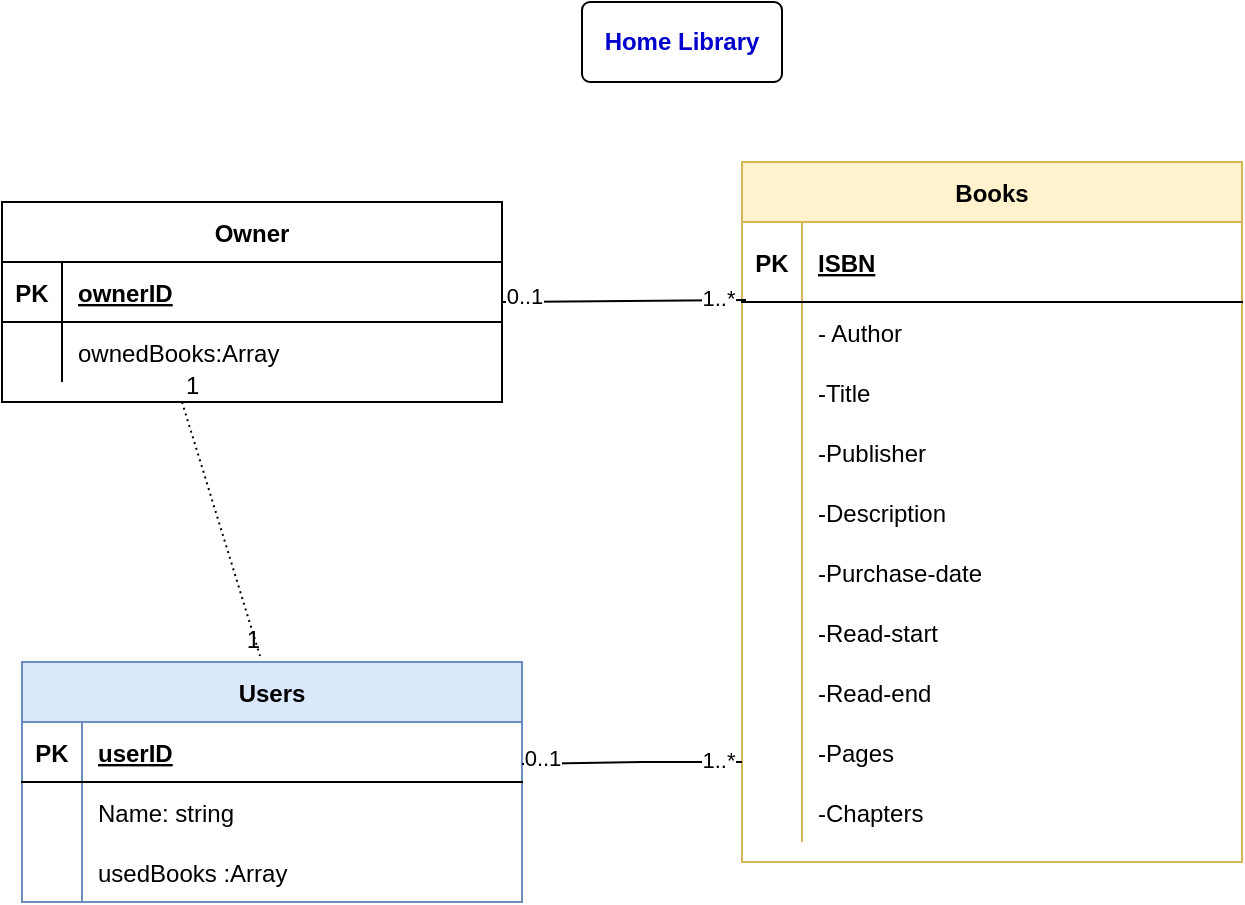 <mxfile version="14.5.10" type="github">
  <diagram id="R2lEEEUBdFMjLlhIrx00" name="Page-1">
    <mxGraphModel dx="1133" dy="450" grid="1" gridSize="10" guides="1" tooltips="1" connect="1" arrows="1" fold="1" page="1" pageScale="1" pageWidth="850" pageHeight="1100" math="0" shadow="0" extFonts="Permanent Marker^https://fonts.googleapis.com/css?family=Permanent+Marker">
      <root>
        <mxCell id="0" />
        <mxCell id="1" parent="0" />
        <mxCell id="C-vyLk0tnHw3VtMMgP7b-2" value="Books" style="shape=table;startSize=30;container=1;collapsible=1;childLayout=tableLayout;fixedRows=1;rowLines=0;fontStyle=1;align=center;resizeLast=1;fillColor=#fff2cc;strokeColor=#d6b656;" parent="1" vertex="1">
          <mxGeometry x="450" y="120" width="250" height="350" as="geometry" />
        </mxCell>
        <mxCell id="C-vyLk0tnHw3VtMMgP7b-3" value="" style="shape=partialRectangle;collapsible=0;dropTarget=0;pointerEvents=0;fillColor=none;points=[[0,0.5],[1,0.5]];portConstraint=eastwest;top=0;left=0;right=0;bottom=1;" parent="C-vyLk0tnHw3VtMMgP7b-2" vertex="1">
          <mxGeometry y="30" width="250" height="40" as="geometry" />
        </mxCell>
        <mxCell id="C-vyLk0tnHw3VtMMgP7b-4" value="PK" style="shape=partialRectangle;overflow=hidden;connectable=0;fillColor=none;top=0;left=0;bottom=0;right=0;fontStyle=1;" parent="C-vyLk0tnHw3VtMMgP7b-3" vertex="1">
          <mxGeometry width="30" height="40" as="geometry" />
        </mxCell>
        <mxCell id="C-vyLk0tnHw3VtMMgP7b-5" value="ISBN" style="shape=partialRectangle;overflow=hidden;connectable=0;fillColor=none;top=0;left=0;bottom=0;right=0;align=left;spacingLeft=6;fontStyle=5;" parent="C-vyLk0tnHw3VtMMgP7b-3" vertex="1">
          <mxGeometry x="30" width="220" height="40" as="geometry" />
        </mxCell>
        <mxCell id="C-vyLk0tnHw3VtMMgP7b-6" value="" style="shape=partialRectangle;collapsible=0;dropTarget=0;pointerEvents=0;fillColor=none;points=[[0,0.5],[1,0.5]];portConstraint=eastwest;top=0;left=0;right=0;bottom=0;" parent="C-vyLk0tnHw3VtMMgP7b-2" vertex="1">
          <mxGeometry y="70" width="250" height="30" as="geometry" />
        </mxCell>
        <mxCell id="C-vyLk0tnHw3VtMMgP7b-7" value="" style="shape=partialRectangle;overflow=hidden;connectable=0;fillColor=none;top=0;left=0;bottom=0;right=0;" parent="C-vyLk0tnHw3VtMMgP7b-6" vertex="1">
          <mxGeometry width="30" height="30" as="geometry" />
        </mxCell>
        <mxCell id="C-vyLk0tnHw3VtMMgP7b-8" value="- Author" style="shape=partialRectangle;overflow=hidden;connectable=0;fillColor=none;top=0;left=0;bottom=0;right=0;align=left;spacingLeft=6;" parent="C-vyLk0tnHw3VtMMgP7b-6" vertex="1">
          <mxGeometry x="30" width="220" height="30" as="geometry" />
        </mxCell>
        <mxCell id="C-vyLk0tnHw3VtMMgP7b-9" value="" style="shape=partialRectangle;collapsible=0;dropTarget=0;pointerEvents=0;fillColor=none;points=[[0,0.5],[1,0.5]];portConstraint=eastwest;top=0;left=0;right=0;bottom=0;" parent="C-vyLk0tnHw3VtMMgP7b-2" vertex="1">
          <mxGeometry y="100" width="250" height="30" as="geometry" />
        </mxCell>
        <mxCell id="C-vyLk0tnHw3VtMMgP7b-10" value="" style="shape=partialRectangle;overflow=hidden;connectable=0;fillColor=none;top=0;left=0;bottom=0;right=0;" parent="C-vyLk0tnHw3VtMMgP7b-9" vertex="1">
          <mxGeometry width="30" height="30" as="geometry" />
        </mxCell>
        <mxCell id="C-vyLk0tnHw3VtMMgP7b-11" value="-Title" style="shape=partialRectangle;overflow=hidden;connectable=0;fillColor=none;top=0;left=0;bottom=0;right=0;align=left;spacingLeft=6;" parent="C-vyLk0tnHw3VtMMgP7b-9" vertex="1">
          <mxGeometry x="30" width="220" height="30" as="geometry" />
        </mxCell>
        <mxCell id="PDl4b5CSxf0Cn3sSqmIl-9" value="" style="shape=partialRectangle;collapsible=0;dropTarget=0;pointerEvents=0;fillColor=none;points=[[0,0.5],[1,0.5]];portConstraint=eastwest;top=0;left=0;right=0;bottom=0;" vertex="1" parent="C-vyLk0tnHw3VtMMgP7b-2">
          <mxGeometry y="130" width="250" height="30" as="geometry" />
        </mxCell>
        <mxCell id="PDl4b5CSxf0Cn3sSqmIl-10" value="" style="shape=partialRectangle;overflow=hidden;connectable=0;fillColor=none;top=0;left=0;bottom=0;right=0;" vertex="1" parent="PDl4b5CSxf0Cn3sSqmIl-9">
          <mxGeometry width="30" height="30" as="geometry" />
        </mxCell>
        <mxCell id="PDl4b5CSxf0Cn3sSqmIl-11" value="-Publisher" style="shape=partialRectangle;overflow=hidden;connectable=0;fillColor=none;top=0;left=0;bottom=0;right=0;align=left;spacingLeft=6;" vertex="1" parent="PDl4b5CSxf0Cn3sSqmIl-9">
          <mxGeometry x="30" width="220" height="30" as="geometry" />
        </mxCell>
        <mxCell id="PDl4b5CSxf0Cn3sSqmIl-12" value="" style="shape=partialRectangle;collapsible=0;dropTarget=0;pointerEvents=0;fillColor=none;points=[[0,0.5],[1,0.5]];portConstraint=eastwest;top=0;left=0;right=0;bottom=0;" vertex="1" parent="C-vyLk0tnHw3VtMMgP7b-2">
          <mxGeometry y="160" width="250" height="30" as="geometry" />
        </mxCell>
        <mxCell id="PDl4b5CSxf0Cn3sSqmIl-13" value="" style="shape=partialRectangle;overflow=hidden;connectable=0;fillColor=none;top=0;left=0;bottom=0;right=0;" vertex="1" parent="PDl4b5CSxf0Cn3sSqmIl-12">
          <mxGeometry width="30" height="30" as="geometry" />
        </mxCell>
        <mxCell id="PDl4b5CSxf0Cn3sSqmIl-14" value="-Description" style="shape=partialRectangle;overflow=hidden;connectable=0;fillColor=none;top=0;left=0;bottom=0;right=0;align=left;spacingLeft=6;" vertex="1" parent="PDl4b5CSxf0Cn3sSqmIl-12">
          <mxGeometry x="30" width="220" height="30" as="geometry" />
        </mxCell>
        <mxCell id="PDl4b5CSxf0Cn3sSqmIl-21" value="" style="shape=partialRectangle;collapsible=0;dropTarget=0;pointerEvents=0;fillColor=none;points=[[0,0.5],[1,0.5]];portConstraint=eastwest;top=0;left=0;right=0;bottom=0;" vertex="1" parent="C-vyLk0tnHw3VtMMgP7b-2">
          <mxGeometry y="190" width="250" height="30" as="geometry" />
        </mxCell>
        <mxCell id="PDl4b5CSxf0Cn3sSqmIl-22" value="" style="shape=partialRectangle;overflow=hidden;connectable=0;fillColor=none;top=0;left=0;bottom=0;right=0;" vertex="1" parent="PDl4b5CSxf0Cn3sSqmIl-21">
          <mxGeometry width="30" height="30" as="geometry" />
        </mxCell>
        <mxCell id="PDl4b5CSxf0Cn3sSqmIl-23" value="-Purchase-date" style="shape=partialRectangle;overflow=hidden;connectable=0;fillColor=none;top=0;left=0;bottom=0;right=0;align=left;spacingLeft=6;" vertex="1" parent="PDl4b5CSxf0Cn3sSqmIl-21">
          <mxGeometry x="30" width="220" height="30" as="geometry" />
        </mxCell>
        <mxCell id="PDl4b5CSxf0Cn3sSqmIl-24" value="" style="shape=partialRectangle;collapsible=0;dropTarget=0;pointerEvents=0;fillColor=none;points=[[0,0.5],[1,0.5]];portConstraint=eastwest;top=0;left=0;right=0;bottom=0;" vertex="1" parent="C-vyLk0tnHw3VtMMgP7b-2">
          <mxGeometry y="220" width="250" height="30" as="geometry" />
        </mxCell>
        <mxCell id="PDl4b5CSxf0Cn3sSqmIl-25" value="" style="shape=partialRectangle;overflow=hidden;connectable=0;fillColor=none;top=0;left=0;bottom=0;right=0;" vertex="1" parent="PDl4b5CSxf0Cn3sSqmIl-24">
          <mxGeometry width="30" height="30" as="geometry" />
        </mxCell>
        <mxCell id="PDl4b5CSxf0Cn3sSqmIl-26" value="-Read-start" style="shape=partialRectangle;overflow=hidden;connectable=0;fillColor=none;top=0;left=0;bottom=0;right=0;align=left;spacingLeft=6;" vertex="1" parent="PDl4b5CSxf0Cn3sSqmIl-24">
          <mxGeometry x="30" width="220" height="30" as="geometry" />
        </mxCell>
        <mxCell id="PDl4b5CSxf0Cn3sSqmIl-27" value="" style="shape=partialRectangle;collapsible=0;dropTarget=0;pointerEvents=0;fillColor=none;points=[[0,0.5],[1,0.5]];portConstraint=eastwest;top=0;left=0;right=0;bottom=0;" vertex="1" parent="C-vyLk0tnHw3VtMMgP7b-2">
          <mxGeometry y="250" width="250" height="30" as="geometry" />
        </mxCell>
        <mxCell id="PDl4b5CSxf0Cn3sSqmIl-28" value="" style="shape=partialRectangle;overflow=hidden;connectable=0;fillColor=none;top=0;left=0;bottom=0;right=0;" vertex="1" parent="PDl4b5CSxf0Cn3sSqmIl-27">
          <mxGeometry width="30" height="30" as="geometry" />
        </mxCell>
        <mxCell id="PDl4b5CSxf0Cn3sSqmIl-29" value="-Read-end" style="shape=partialRectangle;overflow=hidden;connectable=0;fillColor=none;top=0;left=0;bottom=0;right=0;align=left;spacingLeft=6;" vertex="1" parent="PDl4b5CSxf0Cn3sSqmIl-27">
          <mxGeometry x="30" width="220" height="30" as="geometry" />
        </mxCell>
        <mxCell id="PDl4b5CSxf0Cn3sSqmIl-30" value="" style="shape=partialRectangle;collapsible=0;dropTarget=0;pointerEvents=0;fillColor=none;points=[[0,0.5],[1,0.5]];portConstraint=eastwest;top=0;left=0;right=0;bottom=0;" vertex="1" parent="C-vyLk0tnHw3VtMMgP7b-2">
          <mxGeometry y="280" width="250" height="30" as="geometry" />
        </mxCell>
        <mxCell id="PDl4b5CSxf0Cn3sSqmIl-31" value="" style="shape=partialRectangle;overflow=hidden;connectable=0;fillColor=none;top=0;left=0;bottom=0;right=0;" vertex="1" parent="PDl4b5CSxf0Cn3sSqmIl-30">
          <mxGeometry width="30" height="30" as="geometry" />
        </mxCell>
        <mxCell id="PDl4b5CSxf0Cn3sSqmIl-32" value="-Pages" style="shape=partialRectangle;overflow=hidden;connectable=0;fillColor=none;top=0;left=0;bottom=0;right=0;align=left;spacingLeft=6;" vertex="1" parent="PDl4b5CSxf0Cn3sSqmIl-30">
          <mxGeometry x="30" width="220" height="30" as="geometry" />
        </mxCell>
        <mxCell id="PDl4b5CSxf0Cn3sSqmIl-33" value="" style="shape=partialRectangle;collapsible=0;dropTarget=0;pointerEvents=0;fillColor=none;points=[[0,0.5],[1,0.5]];portConstraint=eastwest;top=0;left=0;right=0;bottom=0;" vertex="1" parent="C-vyLk0tnHw3VtMMgP7b-2">
          <mxGeometry y="310" width="250" height="30" as="geometry" />
        </mxCell>
        <mxCell id="PDl4b5CSxf0Cn3sSqmIl-34" value="" style="shape=partialRectangle;overflow=hidden;connectable=0;fillColor=none;top=0;left=0;bottom=0;right=0;" vertex="1" parent="PDl4b5CSxf0Cn3sSqmIl-33">
          <mxGeometry width="30" height="30" as="geometry" />
        </mxCell>
        <mxCell id="PDl4b5CSxf0Cn3sSqmIl-35" value="-Chapters" style="shape=partialRectangle;overflow=hidden;connectable=0;fillColor=none;top=0;left=0;bottom=0;right=0;align=left;spacingLeft=6;" vertex="1" parent="PDl4b5CSxf0Cn3sSqmIl-33">
          <mxGeometry x="30" width="220" height="30" as="geometry" />
        </mxCell>
        <mxCell id="C-vyLk0tnHw3VtMMgP7b-13" value="Users" style="shape=table;startSize=30;container=1;collapsible=1;childLayout=tableLayout;fixedRows=1;rowLines=0;fontStyle=1;align=center;resizeLast=1;fillColor=#dae8fc;strokeColor=#6c8ebf;" parent="1" vertex="1">
          <mxGeometry x="90" y="370" width="250" height="120" as="geometry" />
        </mxCell>
        <mxCell id="C-vyLk0tnHw3VtMMgP7b-14" value="" style="shape=partialRectangle;collapsible=0;dropTarget=0;pointerEvents=0;fillColor=none;points=[[0,0.5],[1,0.5]];portConstraint=eastwest;top=0;left=0;right=0;bottom=1;" parent="C-vyLk0tnHw3VtMMgP7b-13" vertex="1">
          <mxGeometry y="30" width="250" height="30" as="geometry" />
        </mxCell>
        <mxCell id="C-vyLk0tnHw3VtMMgP7b-15" value="PK" style="shape=partialRectangle;overflow=hidden;connectable=0;fillColor=none;top=0;left=0;bottom=0;right=0;fontStyle=1;" parent="C-vyLk0tnHw3VtMMgP7b-14" vertex="1">
          <mxGeometry width="30" height="30" as="geometry" />
        </mxCell>
        <mxCell id="C-vyLk0tnHw3VtMMgP7b-16" value="userID" style="shape=partialRectangle;overflow=hidden;connectable=0;fillColor=none;top=0;left=0;bottom=0;right=0;align=left;spacingLeft=6;fontStyle=5;" parent="C-vyLk0tnHw3VtMMgP7b-14" vertex="1">
          <mxGeometry x="30" width="220" height="30" as="geometry" />
        </mxCell>
        <mxCell id="C-vyLk0tnHw3VtMMgP7b-17" value="" style="shape=partialRectangle;collapsible=0;dropTarget=0;pointerEvents=0;fillColor=none;points=[[0,0.5],[1,0.5]];portConstraint=eastwest;top=0;left=0;right=0;bottom=0;" parent="C-vyLk0tnHw3VtMMgP7b-13" vertex="1">
          <mxGeometry y="60" width="250" height="30" as="geometry" />
        </mxCell>
        <mxCell id="C-vyLk0tnHw3VtMMgP7b-18" value="" style="shape=partialRectangle;overflow=hidden;connectable=0;fillColor=none;top=0;left=0;bottom=0;right=0;" parent="C-vyLk0tnHw3VtMMgP7b-17" vertex="1">
          <mxGeometry width="30" height="30" as="geometry" />
        </mxCell>
        <mxCell id="C-vyLk0tnHw3VtMMgP7b-19" value="Name: string" style="shape=partialRectangle;overflow=hidden;connectable=0;fillColor=none;top=0;left=0;bottom=0;right=0;align=left;spacingLeft=6;" parent="C-vyLk0tnHw3VtMMgP7b-17" vertex="1">
          <mxGeometry x="30" width="220" height="30" as="geometry" />
        </mxCell>
        <mxCell id="PDl4b5CSxf0Cn3sSqmIl-36" value="" style="shape=partialRectangle;collapsible=0;dropTarget=0;pointerEvents=0;fillColor=none;points=[[0,0.5],[1,0.5]];portConstraint=eastwest;top=0;left=0;right=0;bottom=0;" vertex="1" parent="C-vyLk0tnHw3VtMMgP7b-13">
          <mxGeometry y="90" width="250" height="30" as="geometry" />
        </mxCell>
        <mxCell id="PDl4b5CSxf0Cn3sSqmIl-37" value="" style="shape=partialRectangle;overflow=hidden;connectable=0;fillColor=none;top=0;left=0;bottom=0;right=0;" vertex="1" parent="PDl4b5CSxf0Cn3sSqmIl-36">
          <mxGeometry width="30" height="30" as="geometry" />
        </mxCell>
        <mxCell id="PDl4b5CSxf0Cn3sSqmIl-38" value="usedBooks :Array" style="shape=partialRectangle;overflow=hidden;connectable=0;fillColor=none;top=0;left=0;bottom=0;right=0;align=left;spacingLeft=6;" vertex="1" parent="PDl4b5CSxf0Cn3sSqmIl-36">
          <mxGeometry x="30" width="220" height="30" as="geometry" />
        </mxCell>
        <mxCell id="PDl4b5CSxf0Cn3sSqmIl-1" value="Owner" style="shape=table;startSize=30;container=1;collapsible=1;childLayout=tableLayout;fixedRows=1;rowLines=0;fontStyle=1;align=center;resizeLast=1;" vertex="1" parent="1">
          <mxGeometry x="80" y="140" width="250" height="100" as="geometry" />
        </mxCell>
        <mxCell id="PDl4b5CSxf0Cn3sSqmIl-2" value="" style="shape=partialRectangle;collapsible=0;dropTarget=0;pointerEvents=0;fillColor=none;points=[[0,0.5],[1,0.5]];portConstraint=eastwest;top=0;left=0;right=0;bottom=1;" vertex="1" parent="PDl4b5CSxf0Cn3sSqmIl-1">
          <mxGeometry y="30" width="250" height="30" as="geometry" />
        </mxCell>
        <mxCell id="PDl4b5CSxf0Cn3sSqmIl-3" value="PK" style="shape=partialRectangle;overflow=hidden;connectable=0;fillColor=none;top=0;left=0;bottom=0;right=0;fontStyle=1;" vertex="1" parent="PDl4b5CSxf0Cn3sSqmIl-2">
          <mxGeometry width="30" height="30" as="geometry" />
        </mxCell>
        <mxCell id="PDl4b5CSxf0Cn3sSqmIl-4" value="ownerID" style="shape=partialRectangle;overflow=hidden;connectable=0;fillColor=none;top=0;left=0;bottom=0;right=0;align=left;spacingLeft=6;fontStyle=5;" vertex="1" parent="PDl4b5CSxf0Cn3sSqmIl-2">
          <mxGeometry x="30" width="220" height="30" as="geometry" />
        </mxCell>
        <mxCell id="PDl4b5CSxf0Cn3sSqmIl-5" value="" style="shape=partialRectangle;collapsible=0;dropTarget=0;pointerEvents=0;fillColor=none;points=[[0,0.5],[1,0.5]];portConstraint=eastwest;top=0;left=0;right=0;bottom=0;" vertex="1" parent="PDl4b5CSxf0Cn3sSqmIl-1">
          <mxGeometry y="60" width="250" height="30" as="geometry" />
        </mxCell>
        <mxCell id="PDl4b5CSxf0Cn3sSqmIl-6" value="" style="shape=partialRectangle;overflow=hidden;connectable=0;fillColor=none;top=0;left=0;bottom=0;right=0;" vertex="1" parent="PDl4b5CSxf0Cn3sSqmIl-5">
          <mxGeometry width="30" height="30" as="geometry" />
        </mxCell>
        <mxCell id="PDl4b5CSxf0Cn3sSqmIl-7" value="ownedBooks:Array" style="shape=partialRectangle;overflow=hidden;connectable=0;fillColor=none;top=0;left=0;bottom=0;right=0;align=left;spacingLeft=6;" vertex="1" parent="PDl4b5CSxf0Cn3sSqmIl-5">
          <mxGeometry x="30" width="220" height="30" as="geometry" />
        </mxCell>
        <mxCell id="PDl4b5CSxf0Cn3sSqmIl-49" value="&lt;span style=&quot;font-weight: 700&quot;&gt;&lt;font color=&quot;#0000cc&quot;&gt;Home Library&lt;/font&gt;&lt;/span&gt;" style="rounded=1;arcSize=10;whiteSpace=wrap;html=1;align=center;" vertex="1" parent="1">
          <mxGeometry x="370" y="40" width="100" height="40" as="geometry" />
        </mxCell>
        <mxCell id="PDl4b5CSxf0Cn3sSqmIl-50" value="" style="endArrow=none;html=1;rounded=0;dashed=1;dashPattern=1 2;entryX=0.476;entryY=-0.025;entryDx=0;entryDy=0;entryPerimeter=0;" edge="1" parent="1" target="C-vyLk0tnHw3VtMMgP7b-13">
          <mxGeometry relative="1" as="geometry">
            <mxPoint x="170" y="240" as="sourcePoint" />
            <mxPoint x="300" y="310" as="targetPoint" />
          </mxGeometry>
        </mxCell>
        <mxCell id="PDl4b5CSxf0Cn3sSqmIl-51" value="1" style="resizable=0;html=1;align=left;verticalAlign=bottom;" connectable="0" vertex="1" parent="PDl4b5CSxf0Cn3sSqmIl-50">
          <mxGeometry x="-1" relative="1" as="geometry" />
        </mxCell>
        <mxCell id="PDl4b5CSxf0Cn3sSqmIl-52" value="1" style="resizable=0;html=1;align=right;verticalAlign=bottom;" connectable="0" vertex="1" parent="PDl4b5CSxf0Cn3sSqmIl-50">
          <mxGeometry x="1" relative="1" as="geometry" />
        </mxCell>
        <mxCell id="PDl4b5CSxf0Cn3sSqmIl-60" value="" style="endArrow=none;html=1;rounded=0;entryX=0.008;entryY=-0.033;entryDx=0;entryDy=0;entryPerimeter=0;" edge="1" parent="1" target="C-vyLk0tnHw3VtMMgP7b-6">
          <mxGeometry relative="1" as="geometry">
            <mxPoint x="330" y="190" as="sourcePoint" />
            <mxPoint x="440" y="190" as="targetPoint" />
          </mxGeometry>
        </mxCell>
        <mxCell id="PDl4b5CSxf0Cn3sSqmIl-61" value="0..1" style="edgeLabel;html=1;align=center;verticalAlign=middle;resizable=0;points=[];" vertex="1" connectable="0" parent="PDl4b5CSxf0Cn3sSqmIl-60">
          <mxGeometry x="-0.825" y="3" relative="1" as="geometry">
            <mxPoint as="offset" />
          </mxGeometry>
        </mxCell>
        <mxCell id="PDl4b5CSxf0Cn3sSqmIl-62" value="1..*" style="edgeLabel;html=1;align=center;verticalAlign=middle;resizable=0;points=[];" vertex="1" connectable="0" parent="PDl4b5CSxf0Cn3sSqmIl-60">
          <mxGeometry x="0.75" y="1" relative="1" as="geometry">
            <mxPoint x="1" as="offset" />
          </mxGeometry>
        </mxCell>
        <mxCell id="PDl4b5CSxf0Cn3sSqmIl-63" value="" style="endArrow=none;html=1;rounded=0;" edge="1" parent="1">
          <mxGeometry relative="1" as="geometry">
            <mxPoint x="340" y="421" as="sourcePoint" />
            <mxPoint x="450" y="420" as="targetPoint" />
            <Array as="points">
              <mxPoint x="400" y="420" />
            </Array>
          </mxGeometry>
        </mxCell>
        <mxCell id="PDl4b5CSxf0Cn3sSqmIl-64" value="0..1" style="edgeLabel;html=1;align=center;verticalAlign=middle;resizable=0;points=[];" vertex="1" connectable="0" parent="PDl4b5CSxf0Cn3sSqmIl-63">
          <mxGeometry x="-0.825" y="3" relative="1" as="geometry">
            <mxPoint as="offset" />
          </mxGeometry>
        </mxCell>
        <mxCell id="PDl4b5CSxf0Cn3sSqmIl-65" value="1..*" style="edgeLabel;html=1;align=center;verticalAlign=middle;resizable=0;points=[];" vertex="1" connectable="0" parent="PDl4b5CSxf0Cn3sSqmIl-63">
          <mxGeometry x="0.75" y="1" relative="1" as="geometry">
            <mxPoint x="1" as="offset" />
          </mxGeometry>
        </mxCell>
      </root>
    </mxGraphModel>
  </diagram>
</mxfile>
